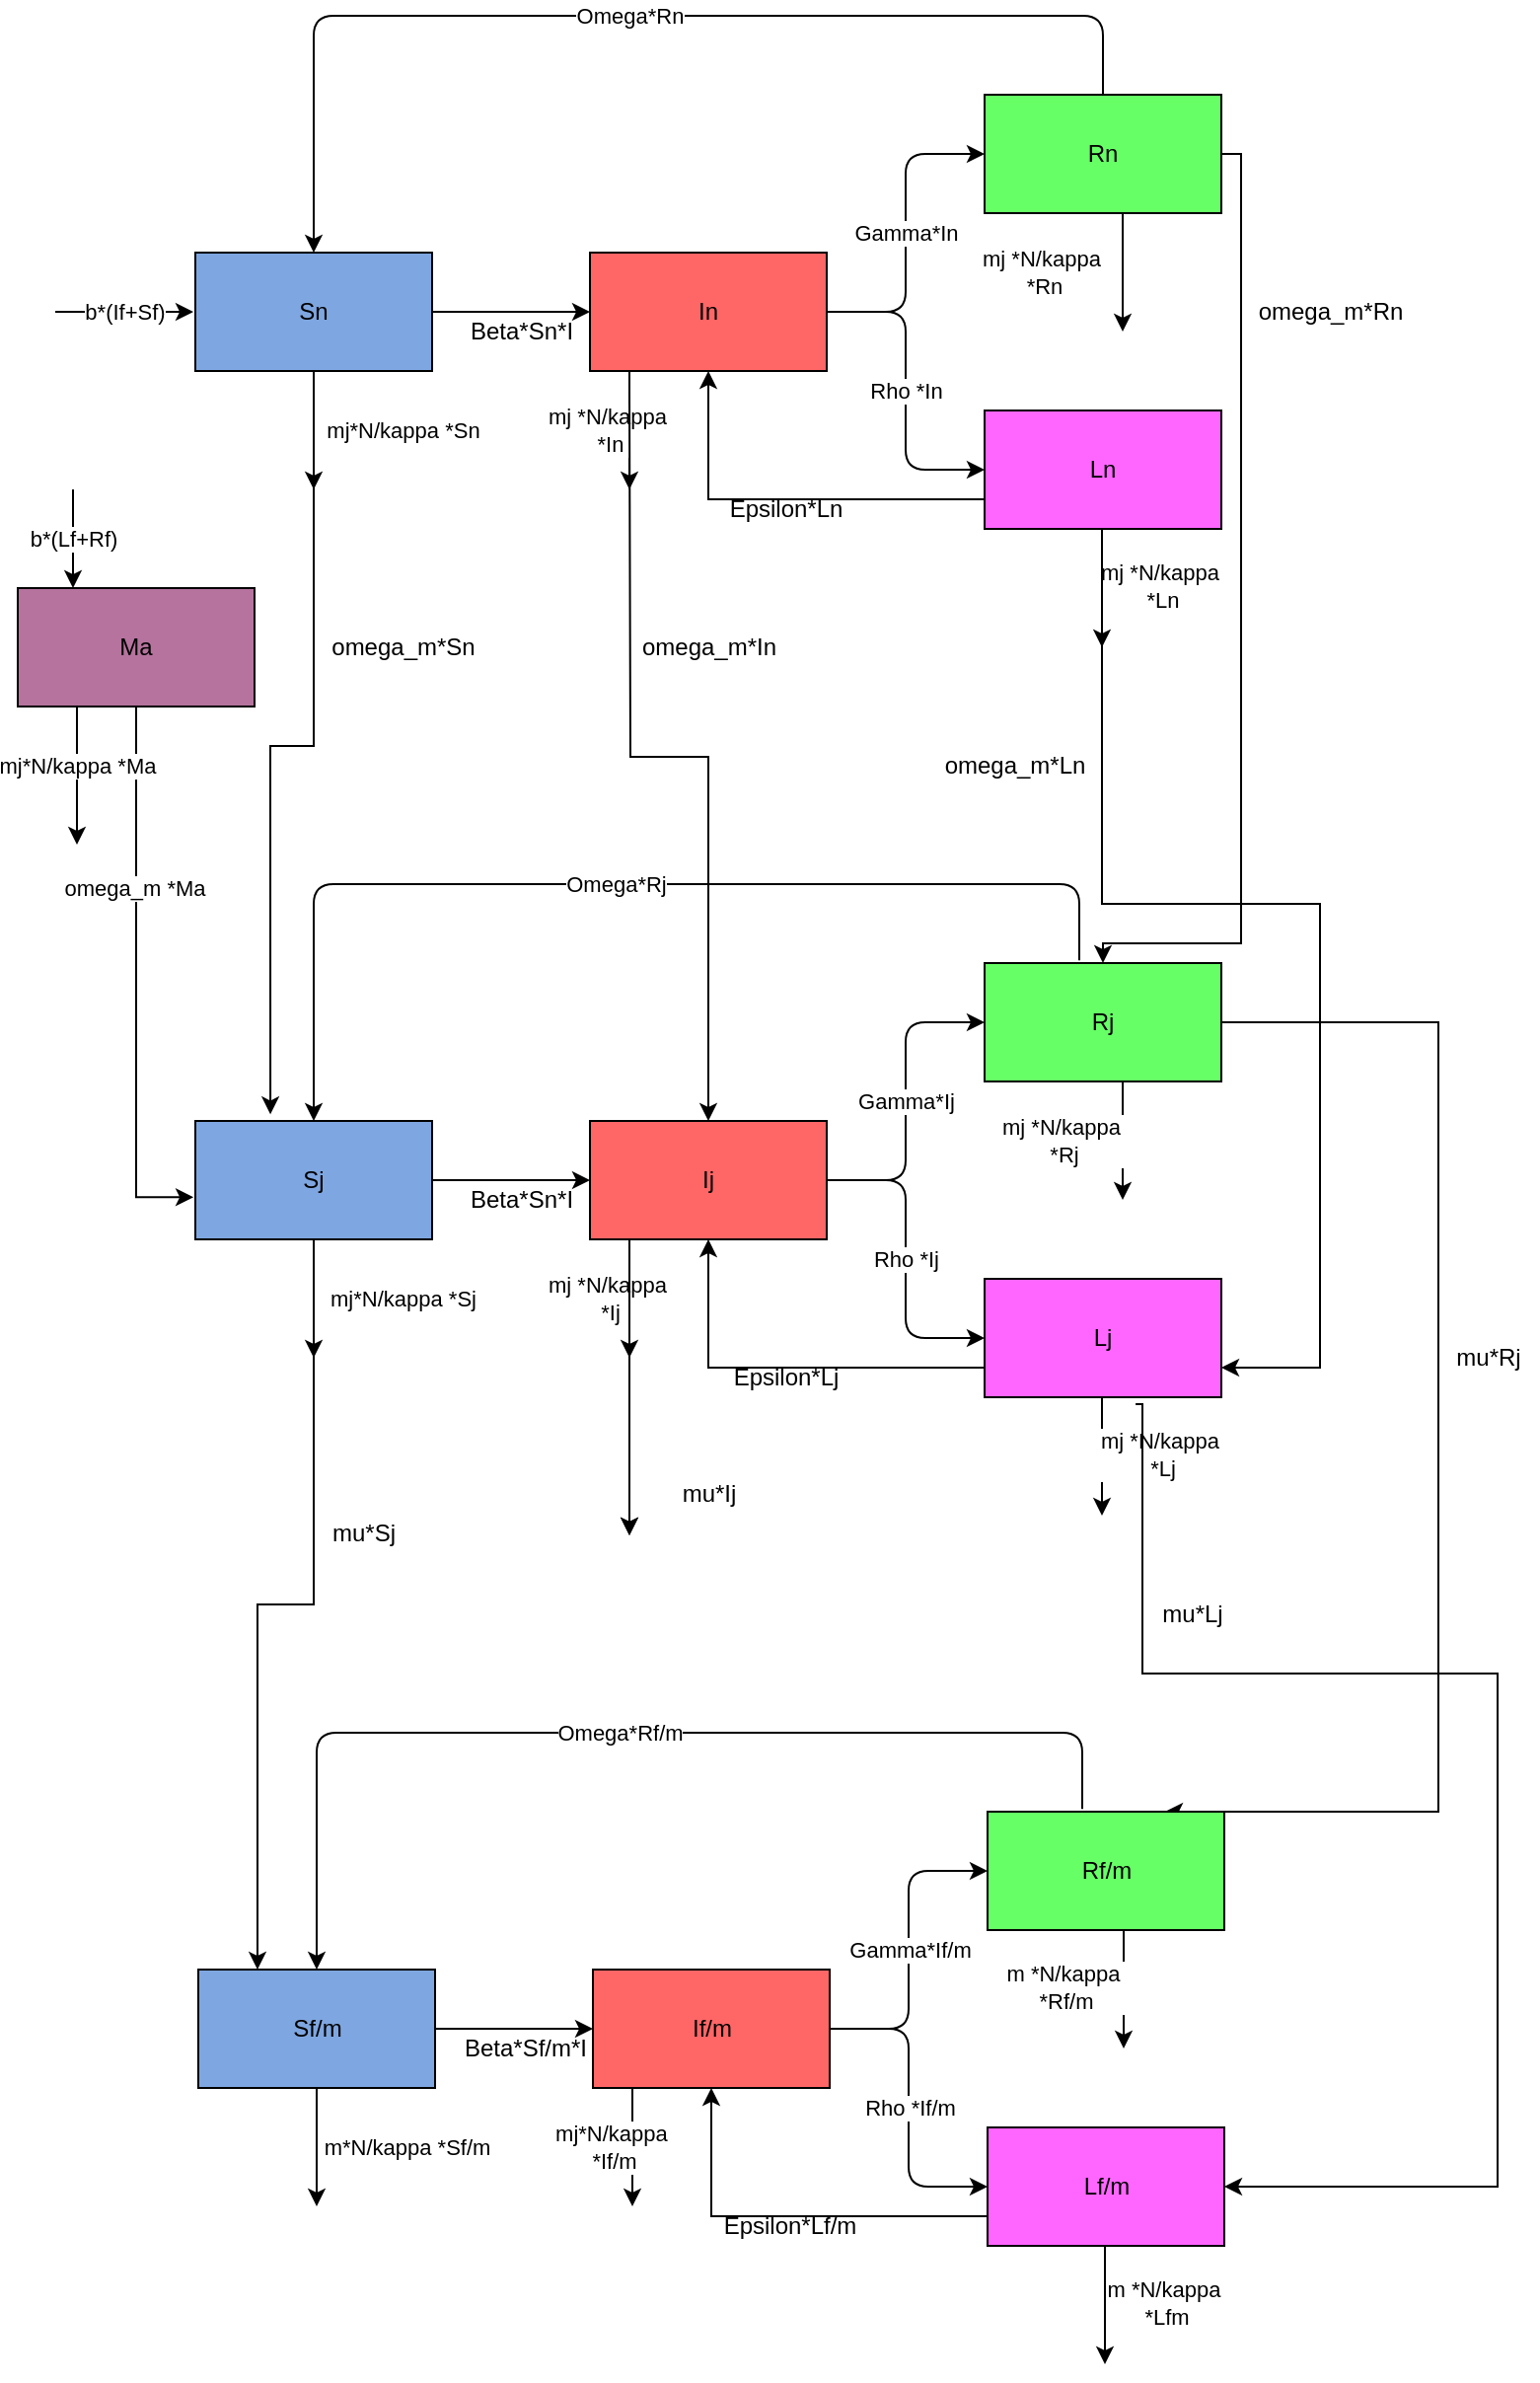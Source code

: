 <mxfile version="13.4.1" type="device"><diagram id="C5RBs43oDa-KdzZeNtuy" name="Page-1"><mxGraphModel dx="2483" dy="1793" grid="1" gridSize="10" guides="1" tooltips="1" connect="1" arrows="1" fold="1" page="1" pageScale="1" pageWidth="827" pageHeight="1169" math="0" shadow="0"><root><mxCell id="WIyWlLk6GJQsqaUBKTNV-0"/><mxCell id="WIyWlLk6GJQsqaUBKTNV-1" parent="WIyWlLk6GJQsqaUBKTNV-0"/><mxCell id="0jyP5xqAeMIW6sBmz34u-48" style="edgeStyle=orthogonalEdgeStyle;rounded=0;orthogonalLoop=1;jettySize=auto;html=1;exitX=0;exitY=0.75;exitDx=0;exitDy=0;entryX=0.5;entryY=1;entryDx=0;entryDy=0;" edge="1" parent="WIyWlLk6GJQsqaUBKTNV-1" source="0jyP5xqAeMIW6sBmz34u-0" target="0jyP5xqAeMIW6sBmz34u-2"><mxGeometry relative="1" as="geometry"><mxPoint x="340" y="190" as="targetPoint"/></mxGeometry></mxCell><mxCell id="0jyP5xqAeMIW6sBmz34u-0" value="Ln" style="rounded=0;whiteSpace=wrap;html=1;fillColor=#FF66FF;" vertex="1" parent="WIyWlLk6GJQsqaUBKTNV-1"><mxGeometry x="480" y="200" width="120" height="60" as="geometry"/></mxCell><mxCell id="0jyP5xqAeMIW6sBmz34u-1" value="S" style="rounded=0;whiteSpace=wrap;html=1;" vertex="1" parent="WIyWlLk6GJQsqaUBKTNV-1"><mxGeometry x="80" y="120" width="120" height="60" as="geometry"/></mxCell><mxCell id="0jyP5xqAeMIW6sBmz34u-2" value="In" style="rounded=0;whiteSpace=wrap;html=1;fillColor=#FF6666;" vertex="1" parent="WIyWlLk6GJQsqaUBKTNV-1"><mxGeometry x="280" y="120" width="120" height="60" as="geometry"/></mxCell><mxCell id="0jyP5xqAeMIW6sBmz34u-19" style="edgeStyle=orthogonalEdgeStyle;rounded=0;orthogonalLoop=1;jettySize=auto;html=1;exitX=1;exitY=0.5;exitDx=0;exitDy=0;entryX=0;entryY=0.5;entryDx=0;entryDy=0;" edge="1" parent="WIyWlLk6GJQsqaUBKTNV-1" source="0jyP5xqAeMIW6sBmz34u-15" target="0jyP5xqAeMIW6sBmz34u-2"><mxGeometry relative="1" as="geometry"/></mxCell><mxCell id="0jyP5xqAeMIW6sBmz34u-82" style="edgeStyle=orthogonalEdgeStyle;rounded=0;orthogonalLoop=1;jettySize=auto;html=1;exitX=0.5;exitY=1;exitDx=0;exitDy=0;entryX=0.317;entryY=-0.056;entryDx=0;entryDy=0;entryPerimeter=0;" edge="1" parent="WIyWlLk6GJQsqaUBKTNV-1" source="0jyP5xqAeMIW6sBmz34u-15" target="0jyP5xqAeMIW6sBmz34u-97"><mxGeometry relative="1" as="geometry"><mxPoint x="140" y="320" as="targetPoint"/></mxGeometry></mxCell><mxCell id="0jyP5xqAeMIW6sBmz34u-15" value="Sn" style="rounded=0;whiteSpace=wrap;html=1;fillColor=#7EA6E0;" vertex="1" parent="WIyWlLk6GJQsqaUBKTNV-1"><mxGeometry x="80" y="120" width="120" height="60" as="geometry"/></mxCell><mxCell id="0jyP5xqAeMIW6sBmz34u-3" value="Rn" style="rounded=0;whiteSpace=wrap;html=1;fillColor=#66FF66;" vertex="1" parent="WIyWlLk6GJQsqaUBKTNV-1"><mxGeometry x="480" y="40" width="120" height="60" as="geometry"/></mxCell><mxCell id="0jyP5xqAeMIW6sBmz34u-24" value="" style="endArrow=classic;html=1;entryX=0;entryY=0.5;entryDx=0;entryDy=0;" edge="1" parent="WIyWlLk6GJQsqaUBKTNV-1" target="0jyP5xqAeMIW6sBmz34u-3"><mxGeometry relative="1" as="geometry"><mxPoint x="400" y="150" as="sourcePoint"/><mxPoint x="500" y="150" as="targetPoint"/><Array as="points"><mxPoint x="440" y="150"/><mxPoint x="440" y="70"/></Array></mxGeometry></mxCell><mxCell id="0jyP5xqAeMIW6sBmz34u-25" value="Gamma*In" style="edgeLabel;resizable=0;html=1;align=center;verticalAlign=middle;" connectable="0" vertex="1" parent="0jyP5xqAeMIW6sBmz34u-24"><mxGeometry relative="1" as="geometry"/></mxCell><mxCell id="0jyP5xqAeMIW6sBmz34u-26" value="" style="endArrow=classic;html=1;exitX=1;exitY=0.5;exitDx=0;exitDy=0;entryX=0;entryY=0.5;entryDx=0;entryDy=0;" edge="1" parent="WIyWlLk6GJQsqaUBKTNV-1" source="0jyP5xqAeMIW6sBmz34u-2" target="0jyP5xqAeMIW6sBmz34u-0"><mxGeometry relative="1" as="geometry"><mxPoint x="440" y="150" as="sourcePoint"/><mxPoint x="490" y="240" as="targetPoint"/><Array as="points"><mxPoint x="440" y="150"/><mxPoint x="440" y="230"/></Array></mxGeometry></mxCell><mxCell id="0jyP5xqAeMIW6sBmz34u-27" value="Rho *In" style="edgeLabel;resizable=0;html=1;align=center;verticalAlign=middle;" connectable="0" vertex="1" parent="0jyP5xqAeMIW6sBmz34u-26"><mxGeometry relative="1" as="geometry"/></mxCell><mxCell id="0jyP5xqAeMIW6sBmz34u-44" value="Beta*Sn*I" style="text;html=1;align=center;verticalAlign=middle;resizable=0;points=[];autosize=1;" vertex="1" parent="WIyWlLk6GJQsqaUBKTNV-1"><mxGeometry x="210" y="150" width="70" height="20" as="geometry"/></mxCell><mxCell id="0jyP5xqAeMIW6sBmz34u-49" value="Epsilon*Ln" style="text;html=1;align=center;verticalAlign=middle;resizable=0;points=[];autosize=1;" vertex="1" parent="WIyWlLk6GJQsqaUBKTNV-1"><mxGeometry x="344" y="240" width="70" height="20" as="geometry"/></mxCell><mxCell id="0jyP5xqAeMIW6sBmz34u-59" value="" style="endArrow=classic;html=1;exitX=0.5;exitY=0;exitDx=0;exitDy=0;entryX=0.5;entryY=0;entryDx=0;entryDy=0;" edge="1" parent="WIyWlLk6GJQsqaUBKTNV-1" source="0jyP5xqAeMIW6sBmz34u-3" target="0jyP5xqAeMIW6sBmz34u-15"><mxGeometry relative="1" as="geometry"><mxPoint x="340" y="140" as="sourcePoint"/><mxPoint x="440" y="140" as="targetPoint"/><Array as="points"><mxPoint x="540"/><mxPoint x="340"/><mxPoint x="140"/></Array></mxGeometry></mxCell><mxCell id="0jyP5xqAeMIW6sBmz34u-60" value="Omega*Rn" style="edgeLabel;resizable=0;html=1;align=center;verticalAlign=middle;" connectable="0" vertex="1" parent="0jyP5xqAeMIW6sBmz34u-59"><mxGeometry relative="1" as="geometry"/></mxCell><mxCell id="0jyP5xqAeMIW6sBmz34u-61" value="" style="endArrow=classic;html=1;exitX=0.5;exitY=1;exitDx=0;exitDy=0;" edge="1" parent="WIyWlLk6GJQsqaUBKTNV-1" source="0jyP5xqAeMIW6sBmz34u-15"><mxGeometry relative="1" as="geometry"><mxPoint x="340" y="140" as="sourcePoint"/><mxPoint x="140" y="240" as="targetPoint"/></mxGeometry></mxCell><mxCell id="0jyP5xqAeMIW6sBmz34u-62" value="mj*N/kappa *Sn" style="edgeLabel;resizable=0;html=1;align=center;verticalAlign=middle;" connectable="0" vertex="1" parent="0jyP5xqAeMIW6sBmz34u-61"><mxGeometry relative="1" as="geometry"><mxPoint x="45" as="offset"/></mxGeometry></mxCell><mxCell id="0jyP5xqAeMIW6sBmz34u-64" value="" style="endArrow=classic;html=1;exitX=0.5;exitY=1;exitDx=0;exitDy=0;" edge="1" parent="WIyWlLk6GJQsqaUBKTNV-1"><mxGeometry relative="1" as="geometry"><mxPoint x="300" y="180" as="sourcePoint"/><mxPoint x="300" y="240" as="targetPoint"/></mxGeometry></mxCell><mxCell id="0jyP5xqAeMIW6sBmz34u-65" value="mj *N/kappa&amp;nbsp;&lt;br&gt;*In" style="edgeLabel;resizable=0;html=1;align=center;verticalAlign=middle;" connectable="0" vertex="1" parent="0jyP5xqAeMIW6sBmz34u-64"><mxGeometry relative="1" as="geometry"><mxPoint x="-10" as="offset"/></mxGeometry></mxCell><mxCell id="0jyP5xqAeMIW6sBmz34u-66" value="" style="endArrow=classic;html=1;exitX=0.5;exitY=1;exitDx=0;exitDy=0;" edge="1" parent="WIyWlLk6GJQsqaUBKTNV-1"><mxGeometry relative="1" as="geometry"><mxPoint x="539.5" y="260" as="sourcePoint"/><mxPoint x="539.5" y="320" as="targetPoint"/></mxGeometry></mxCell><mxCell id="0jyP5xqAeMIW6sBmz34u-67" value="mj *N/kappa&amp;nbsp;&lt;br&gt;*Ln" style="edgeLabel;resizable=0;html=1;align=center;verticalAlign=middle;" connectable="0" vertex="1" parent="0jyP5xqAeMIW6sBmz34u-66"><mxGeometry relative="1" as="geometry"><mxPoint x="30.5" y="-1" as="offset"/></mxGeometry></mxCell><mxCell id="0jyP5xqAeMIW6sBmz34u-68" value="" style="endArrow=classic;html=1;exitX=0.5;exitY=1;exitDx=0;exitDy=0;" edge="1" parent="WIyWlLk6GJQsqaUBKTNV-1"><mxGeometry relative="1" as="geometry"><mxPoint x="550" y="100" as="sourcePoint"/><mxPoint x="550" y="160" as="targetPoint"/></mxGeometry></mxCell><mxCell id="0jyP5xqAeMIW6sBmz34u-69" value="mj *N/kappa&amp;nbsp;&lt;br&gt;*Rn" style="edgeLabel;resizable=0;html=1;align=center;verticalAlign=middle;" connectable="0" vertex="1" parent="0jyP5xqAeMIW6sBmz34u-68"><mxGeometry relative="1" as="geometry"><mxPoint x="-40" as="offset"/></mxGeometry></mxCell><mxCell id="0jyP5xqAeMIW6sBmz34u-73" value="" style="endArrow=classic;html=1;" edge="1" parent="WIyWlLk6GJQsqaUBKTNV-1"><mxGeometry relative="1" as="geometry"><mxPoint x="9" y="150" as="sourcePoint"/><mxPoint x="79" y="150" as="targetPoint"/></mxGeometry></mxCell><mxCell id="0jyP5xqAeMIW6sBmz34u-74" value="b*(If+Sf)" style="edgeLabel;resizable=0;html=1;align=center;verticalAlign=middle;" connectable="0" vertex="1" parent="0jyP5xqAeMIW6sBmz34u-73"><mxGeometry relative="1" as="geometry"/></mxCell><mxCell id="0jyP5xqAeMIW6sBmz34u-83" value="omega_m*Sn" style="text;html=1;align=center;verticalAlign=middle;resizable=0;points=[];autosize=1;" vertex="1" parent="WIyWlLk6GJQsqaUBKTNV-1"><mxGeometry x="140" y="310" width="90" height="20" as="geometry"/></mxCell><mxCell id="0jyP5xqAeMIW6sBmz34u-84" style="edgeStyle=orthogonalEdgeStyle;rounded=0;orthogonalLoop=1;jettySize=auto;html=1;exitX=0.5;exitY=1;exitDx=0;exitDy=0;entryX=0.5;entryY=0;entryDx=0;entryDy=0;" edge="1" parent="WIyWlLk6GJQsqaUBKTNV-1" target="0jyP5xqAeMIW6sBmz34u-94"><mxGeometry relative="1" as="geometry"><mxPoint x="300" y="330" as="targetPoint"/><mxPoint x="300" y="190" as="sourcePoint"/></mxGeometry></mxCell><mxCell id="0jyP5xqAeMIW6sBmz34u-86" value="omega_m*In" style="text;html=1;align=center;verticalAlign=middle;resizable=0;points=[];autosize=1;" vertex="1" parent="WIyWlLk6GJQsqaUBKTNV-1"><mxGeometry x="300" y="310" width="80" height="20" as="geometry"/></mxCell><mxCell id="0jyP5xqAeMIW6sBmz34u-87" value="omega_m*Ln" style="text;html=1;align=center;verticalAlign=middle;resizable=0;points=[];autosize=1;" vertex="1" parent="WIyWlLk6GJQsqaUBKTNV-1"><mxGeometry x="450" y="370" width="90" height="20" as="geometry"/></mxCell><mxCell id="0jyP5xqAeMIW6sBmz34u-88" style="edgeStyle=orthogonalEdgeStyle;rounded=0;orthogonalLoop=1;jettySize=auto;html=1;exitX=0.5;exitY=1;exitDx=0;exitDy=0;entryX=1;entryY=0.75;entryDx=0;entryDy=0;" edge="1" parent="WIyWlLk6GJQsqaUBKTNV-1" target="0jyP5xqAeMIW6sBmz34u-92"><mxGeometry relative="1" as="geometry"><mxPoint x="680" y="680" as="targetPoint"/><mxPoint x="539.5" y="260" as="sourcePoint"/><Array as="points"><mxPoint x="540" y="450"/><mxPoint x="650" y="450"/><mxPoint x="650" y="685"/></Array></mxGeometry></mxCell><mxCell id="0jyP5xqAeMIW6sBmz34u-89" style="edgeStyle=orthogonalEdgeStyle;rounded=0;orthogonalLoop=1;jettySize=auto;html=1;exitX=1;exitY=0.5;exitDx=0;exitDy=0;exitPerimeter=0;entryX=0.5;entryY=0;entryDx=0;entryDy=0;" edge="1" parent="WIyWlLk6GJQsqaUBKTNV-1" source="0jyP5xqAeMIW6sBmz34u-3" target="0jyP5xqAeMIW6sBmz34u-98"><mxGeometry relative="1" as="geometry"><mxPoint x="610" y="150" as="targetPoint"/><mxPoint x="610" y="40" as="sourcePoint"/><Array as="points"><mxPoint x="610" y="70"/><mxPoint x="610" y="470"/><mxPoint x="540" y="470"/></Array></mxGeometry></mxCell><mxCell id="0jyP5xqAeMIW6sBmz34u-90" value="omega_m*Rn" style="text;html=1;align=center;verticalAlign=middle;resizable=0;points=[];autosize=1;" vertex="1" parent="WIyWlLk6GJQsqaUBKTNV-1"><mxGeometry x="610" y="140" width="90" height="20" as="geometry"/></mxCell><mxCell id="0jyP5xqAeMIW6sBmz34u-91" style="edgeStyle=orthogonalEdgeStyle;rounded=0;orthogonalLoop=1;jettySize=auto;html=1;exitX=0;exitY=0.75;exitDx=0;exitDy=0;entryX=0.5;entryY=1;entryDx=0;entryDy=0;" edge="1" parent="WIyWlLk6GJQsqaUBKTNV-1" source="0jyP5xqAeMIW6sBmz34u-92" target="0jyP5xqAeMIW6sBmz34u-94"><mxGeometry relative="1" as="geometry"><mxPoint x="340" y="630" as="targetPoint"/></mxGeometry></mxCell><mxCell id="0jyP5xqAeMIW6sBmz34u-92" value="Lj" style="rounded=0;whiteSpace=wrap;html=1;fillColor=#FF66FF;" vertex="1" parent="WIyWlLk6GJQsqaUBKTNV-1"><mxGeometry x="480" y="640" width="120" height="60" as="geometry"/></mxCell><mxCell id="0jyP5xqAeMIW6sBmz34u-93" value="S" style="rounded=0;whiteSpace=wrap;html=1;" vertex="1" parent="WIyWlLk6GJQsqaUBKTNV-1"><mxGeometry x="80" y="560" width="120" height="60" as="geometry"/></mxCell><mxCell id="0jyP5xqAeMIW6sBmz34u-94" value="Ij" style="rounded=0;whiteSpace=wrap;html=1;fillColor=#FF6666;" vertex="1" parent="WIyWlLk6GJQsqaUBKTNV-1"><mxGeometry x="280" y="560" width="120" height="60" as="geometry"/></mxCell><mxCell id="0jyP5xqAeMIW6sBmz34u-95" style="edgeStyle=orthogonalEdgeStyle;rounded=0;orthogonalLoop=1;jettySize=auto;html=1;exitX=1;exitY=0.5;exitDx=0;exitDy=0;entryX=0;entryY=0.5;entryDx=0;entryDy=0;" edge="1" parent="WIyWlLk6GJQsqaUBKTNV-1" source="0jyP5xqAeMIW6sBmz34u-97" target="0jyP5xqAeMIW6sBmz34u-94"><mxGeometry relative="1" as="geometry"/></mxCell><mxCell id="0jyP5xqAeMIW6sBmz34u-96" style="edgeStyle=orthogonalEdgeStyle;rounded=0;orthogonalLoop=1;jettySize=auto;html=1;exitX=0.5;exitY=1;exitDx=0;exitDy=0;entryX=0.25;entryY=0;entryDx=0;entryDy=0;" edge="1" parent="WIyWlLk6GJQsqaUBKTNV-1" source="0jyP5xqAeMIW6sBmz34u-97" target="0jyP5xqAeMIW6sBmz34u-142"><mxGeometry relative="1" as="geometry"><mxPoint x="140" y="760" as="targetPoint"/></mxGeometry></mxCell><mxCell id="0jyP5xqAeMIW6sBmz34u-97" value="Sj" style="rounded=0;whiteSpace=wrap;html=1;fillColor=#7EA6E0;" vertex="1" parent="WIyWlLk6GJQsqaUBKTNV-1"><mxGeometry x="80" y="560" width="120" height="60" as="geometry"/></mxCell><mxCell id="0jyP5xqAeMIW6sBmz34u-98" value="Rj" style="rounded=0;whiteSpace=wrap;html=1;fillColor=#66FF66;" vertex="1" parent="WIyWlLk6GJQsqaUBKTNV-1"><mxGeometry x="480" y="480" width="120" height="60" as="geometry"/></mxCell><mxCell id="0jyP5xqAeMIW6sBmz34u-99" value="" style="endArrow=classic;html=1;entryX=0;entryY=0.5;entryDx=0;entryDy=0;" edge="1" parent="WIyWlLk6GJQsqaUBKTNV-1" target="0jyP5xqAeMIW6sBmz34u-98"><mxGeometry relative="1" as="geometry"><mxPoint x="400" y="590" as="sourcePoint"/><mxPoint x="500" y="590" as="targetPoint"/><Array as="points"><mxPoint x="440" y="590"/><mxPoint x="440" y="510"/></Array></mxGeometry></mxCell><mxCell id="0jyP5xqAeMIW6sBmz34u-100" value="Gamma*Ij" style="edgeLabel;resizable=0;html=1;align=center;verticalAlign=middle;" connectable="0" vertex="1" parent="0jyP5xqAeMIW6sBmz34u-99"><mxGeometry relative="1" as="geometry"/></mxCell><mxCell id="0jyP5xqAeMIW6sBmz34u-101" value="" style="endArrow=classic;html=1;exitX=1;exitY=0.5;exitDx=0;exitDy=0;entryX=0;entryY=0.5;entryDx=0;entryDy=0;" edge="1" parent="WIyWlLk6GJQsqaUBKTNV-1" source="0jyP5xqAeMIW6sBmz34u-94" target="0jyP5xqAeMIW6sBmz34u-92"><mxGeometry relative="1" as="geometry"><mxPoint x="440" y="590" as="sourcePoint"/><mxPoint x="490" y="680" as="targetPoint"/><Array as="points"><mxPoint x="440" y="590"/><mxPoint x="440" y="670"/></Array></mxGeometry></mxCell><mxCell id="0jyP5xqAeMIW6sBmz34u-102" value="Rho *Ij" style="edgeLabel;resizable=0;html=1;align=center;verticalAlign=middle;" connectable="0" vertex="1" parent="0jyP5xqAeMIW6sBmz34u-101"><mxGeometry relative="1" as="geometry"/></mxCell><mxCell id="0jyP5xqAeMIW6sBmz34u-103" value="Beta*Sn*I" style="text;html=1;align=center;verticalAlign=middle;resizable=0;points=[];autosize=1;" vertex="1" parent="WIyWlLk6GJQsqaUBKTNV-1"><mxGeometry x="210" y="590" width="70" height="20" as="geometry"/></mxCell><mxCell id="0jyP5xqAeMIW6sBmz34u-104" value="Epsilon*Lj" style="text;html=1;align=center;verticalAlign=middle;resizable=0;points=[];autosize=1;" vertex="1" parent="WIyWlLk6GJQsqaUBKTNV-1"><mxGeometry x="344" y="680" width="70" height="20" as="geometry"/></mxCell><mxCell id="0jyP5xqAeMIW6sBmz34u-105" value="" style="endArrow=classic;html=1;exitX=0.4;exitY=-0.022;exitDx=0;exitDy=0;entryX=0.5;entryY=0;entryDx=0;entryDy=0;exitPerimeter=0;" edge="1" parent="WIyWlLk6GJQsqaUBKTNV-1" source="0jyP5xqAeMIW6sBmz34u-98" target="0jyP5xqAeMIW6sBmz34u-97"><mxGeometry relative="1" as="geometry"><mxPoint x="340" y="580" as="sourcePoint"/><mxPoint x="440" y="580" as="targetPoint"/><Array as="points"><mxPoint x="528" y="440"/><mxPoint x="340" y="440"/><mxPoint x="140" y="440"/></Array></mxGeometry></mxCell><mxCell id="0jyP5xqAeMIW6sBmz34u-106" value="Omega*Rj" style="edgeLabel;resizable=0;html=1;align=center;verticalAlign=middle;" connectable="0" vertex="1" parent="0jyP5xqAeMIW6sBmz34u-105"><mxGeometry relative="1" as="geometry"/></mxCell><mxCell id="0jyP5xqAeMIW6sBmz34u-107" value="" style="endArrow=classic;html=1;exitX=0.5;exitY=1;exitDx=0;exitDy=0;" edge="1" parent="WIyWlLk6GJQsqaUBKTNV-1" source="0jyP5xqAeMIW6sBmz34u-97"><mxGeometry relative="1" as="geometry"><mxPoint x="340" y="580" as="sourcePoint"/><mxPoint x="140" y="680" as="targetPoint"/></mxGeometry></mxCell><mxCell id="0jyP5xqAeMIW6sBmz34u-108" value="mj*N/kappa *Sj" style="edgeLabel;resizable=0;html=1;align=center;verticalAlign=middle;" connectable="0" vertex="1" parent="0jyP5xqAeMIW6sBmz34u-107"><mxGeometry relative="1" as="geometry"><mxPoint x="45" as="offset"/></mxGeometry></mxCell><mxCell id="0jyP5xqAeMIW6sBmz34u-109" value="" style="endArrow=classic;html=1;exitX=0.5;exitY=1;exitDx=0;exitDy=0;" edge="1" parent="WIyWlLk6GJQsqaUBKTNV-1"><mxGeometry relative="1" as="geometry"><mxPoint x="300" y="620" as="sourcePoint"/><mxPoint x="300" y="680" as="targetPoint"/></mxGeometry></mxCell><mxCell id="0jyP5xqAeMIW6sBmz34u-110" value="mj *N/kappa&amp;nbsp;&lt;br&gt;*Ij" style="edgeLabel;resizable=0;html=1;align=center;verticalAlign=middle;" connectable="0" vertex="1" parent="0jyP5xqAeMIW6sBmz34u-109"><mxGeometry relative="1" as="geometry"><mxPoint x="-10" as="offset"/></mxGeometry></mxCell><mxCell id="0jyP5xqAeMIW6sBmz34u-111" value="" style="endArrow=classic;html=1;exitX=0.5;exitY=1;exitDx=0;exitDy=0;" edge="1" parent="WIyWlLk6GJQsqaUBKTNV-1"><mxGeometry relative="1" as="geometry"><mxPoint x="539.5" y="700" as="sourcePoint"/><mxPoint x="539.5" y="760" as="targetPoint"/></mxGeometry></mxCell><mxCell id="0jyP5xqAeMIW6sBmz34u-112" value="mj *N/kappa&amp;nbsp;&lt;br&gt;*Lj" style="edgeLabel;resizable=0;html=1;align=center;verticalAlign=middle;" connectable="0" vertex="1" parent="0jyP5xqAeMIW6sBmz34u-111"><mxGeometry relative="1" as="geometry"><mxPoint x="30.5" y="-1" as="offset"/></mxGeometry></mxCell><mxCell id="0jyP5xqAeMIW6sBmz34u-113" value="" style="endArrow=classic;html=1;exitX=0.5;exitY=1;exitDx=0;exitDy=0;" edge="1" parent="WIyWlLk6GJQsqaUBKTNV-1"><mxGeometry relative="1" as="geometry"><mxPoint x="550" y="540" as="sourcePoint"/><mxPoint x="550" y="600" as="targetPoint"/></mxGeometry></mxCell><mxCell id="0jyP5xqAeMIW6sBmz34u-114" value="mj *N/kappa&amp;nbsp;&lt;br&gt;*Rj" style="edgeLabel;resizable=0;html=1;align=center;verticalAlign=middle;" connectable="0" vertex="1" parent="0jyP5xqAeMIW6sBmz34u-113"><mxGeometry relative="1" as="geometry"><mxPoint x="-30" as="offset"/></mxGeometry></mxCell><mxCell id="0jyP5xqAeMIW6sBmz34u-117" value="mu*Sj" style="text;html=1;align=center;verticalAlign=middle;resizable=0;points=[];autosize=1;" vertex="1" parent="WIyWlLk6GJQsqaUBKTNV-1"><mxGeometry x="140" y="759" width="50" height="20" as="geometry"/></mxCell><mxCell id="0jyP5xqAeMIW6sBmz34u-118" style="edgeStyle=orthogonalEdgeStyle;rounded=0;orthogonalLoop=1;jettySize=auto;html=1;exitX=0.5;exitY=1;exitDx=0;exitDy=0;" edge="1" parent="WIyWlLk6GJQsqaUBKTNV-1"><mxGeometry relative="1" as="geometry"><mxPoint x="300" y="770" as="targetPoint"/><mxPoint x="300" y="630" as="sourcePoint"/></mxGeometry></mxCell><mxCell id="0jyP5xqAeMIW6sBmz34u-119" style="edgeStyle=orthogonalEdgeStyle;rounded=0;orthogonalLoop=1;jettySize=auto;html=1;exitX=0.5;exitY=1;exitDx=0;exitDy=0;" edge="1" parent="WIyWlLk6GJQsqaUBKTNV-1"><mxGeometry relative="1" as="geometry"><mxPoint x="300" y="770" as="targetPoint"/><mxPoint x="300" y="630" as="sourcePoint"/></mxGeometry></mxCell><mxCell id="0jyP5xqAeMIW6sBmz34u-120" value="mu*Ij" style="text;html=1;align=center;verticalAlign=middle;resizable=0;points=[];autosize=1;" vertex="1" parent="WIyWlLk6GJQsqaUBKTNV-1"><mxGeometry x="320" y="739" width="40" height="20" as="geometry"/></mxCell><mxCell id="0jyP5xqAeMIW6sBmz34u-121" value="mu*Lj" style="text;html=1;align=center;verticalAlign=middle;resizable=0;points=[];autosize=1;" vertex="1" parent="WIyWlLk6GJQsqaUBKTNV-1"><mxGeometry x="560" y="800" width="50" height="20" as="geometry"/></mxCell><mxCell id="0jyP5xqAeMIW6sBmz34u-122" style="edgeStyle=orthogonalEdgeStyle;rounded=0;orthogonalLoop=1;jettySize=auto;html=1;exitX=0.638;exitY=1.059;exitDx=0;exitDy=0;exitPerimeter=0;entryX=1;entryY=0.5;entryDx=0;entryDy=0;" edge="1" parent="WIyWlLk6GJQsqaUBKTNV-1" source="0jyP5xqAeMIW6sBmz34u-92" target="0jyP5xqAeMIW6sBmz34u-137"><mxGeometry relative="1" as="geometry"><mxPoint x="730" y="870" as="targetPoint"/><mxPoint x="539.5" y="700" as="sourcePoint"/><Array as="points"><mxPoint x="560" y="704"/><mxPoint x="560" y="840"/><mxPoint x="740" y="840"/><mxPoint x="740" y="1100"/></Array></mxGeometry></mxCell><mxCell id="0jyP5xqAeMIW6sBmz34u-123" style="edgeStyle=orthogonalEdgeStyle;rounded=0;orthogonalLoop=1;jettySize=auto;html=1;exitX=1;exitY=0.5;exitDx=0;exitDy=0;exitPerimeter=0;entryX=0.75;entryY=0;entryDx=0;entryDy=0;" edge="1" parent="WIyWlLk6GJQsqaUBKTNV-1" source="0jyP5xqAeMIW6sBmz34u-98" target="0jyP5xqAeMIW6sBmz34u-143"><mxGeometry relative="1" as="geometry"><mxPoint x="610" y="590" as="targetPoint"/><mxPoint x="610" y="480" as="sourcePoint"/><Array as="points"><mxPoint x="710" y="510"/><mxPoint x="710" y="910"/></Array></mxGeometry></mxCell><mxCell id="0jyP5xqAeMIW6sBmz34u-127" style="edgeStyle=orthogonalEdgeStyle;rounded=0;orthogonalLoop=1;jettySize=auto;html=1;entryX=-0.008;entryY=0.644;entryDx=0;entryDy=0;entryPerimeter=0;" edge="1" parent="WIyWlLk6GJQsqaUBKTNV-1" source="0jyP5xqAeMIW6sBmz34u-126" target="0jyP5xqAeMIW6sBmz34u-97"><mxGeometry relative="1" as="geometry"/></mxCell><mxCell id="0jyP5xqAeMIW6sBmz34u-128" value="omega_m *Ma" style="edgeLabel;html=1;align=center;verticalAlign=middle;resizable=0;points=[];" vertex="1" connectable="0" parent="0jyP5xqAeMIW6sBmz34u-127"><mxGeometry x="-0.337" y="-1" relative="1" as="geometry"><mxPoint as="offset"/></mxGeometry></mxCell><mxCell id="0jyP5xqAeMIW6sBmz34u-126" value="Ma" style="rounded=0;whiteSpace=wrap;html=1;fillColor=#B5739D;" vertex="1" parent="WIyWlLk6GJQsqaUBKTNV-1"><mxGeometry x="-10" y="290" width="120" height="60" as="geometry"/></mxCell><mxCell id="0jyP5xqAeMIW6sBmz34u-129" value="mu*Rj" style="text;html=1;align=center;verticalAlign=middle;resizable=0;points=[];autosize=1;" vertex="1" parent="WIyWlLk6GJQsqaUBKTNV-1"><mxGeometry x="710" y="670" width="50" height="20" as="geometry"/></mxCell><mxCell id="0jyP5xqAeMIW6sBmz34u-130" value="" style="endArrow=classic;html=1;exitX=0.25;exitY=1;exitDx=0;exitDy=0;" edge="1" parent="WIyWlLk6GJQsqaUBKTNV-1" source="0jyP5xqAeMIW6sBmz34u-126"><mxGeometry relative="1" as="geometry"><mxPoint x="-40" y="360" as="sourcePoint"/><mxPoint x="20" y="420" as="targetPoint"/></mxGeometry></mxCell><mxCell id="0jyP5xqAeMIW6sBmz34u-131" value="mj*N/kappa *Ma" style="edgeLabel;resizable=0;html=1;align=center;verticalAlign=middle;" connectable="0" vertex="1" parent="0jyP5xqAeMIW6sBmz34u-130"><mxGeometry relative="1" as="geometry"><mxPoint y="-5" as="offset"/></mxGeometry></mxCell><mxCell id="0jyP5xqAeMIW6sBmz34u-132" value="" style="endArrow=classic;html=1;entryX=0.25;entryY=0;entryDx=0;entryDy=0;" edge="1" parent="WIyWlLk6GJQsqaUBKTNV-1"><mxGeometry relative="1" as="geometry"><mxPoint x="18" y="240" as="sourcePoint"/><mxPoint x="18" y="290" as="targetPoint"/></mxGeometry></mxCell><mxCell id="0jyP5xqAeMIW6sBmz34u-133" value="b*(Lf+Rf)" style="edgeLabel;resizable=0;html=1;align=center;verticalAlign=middle;" connectable="0" vertex="1" parent="0jyP5xqAeMIW6sBmz34u-132"><mxGeometry relative="1" as="geometry"/></mxCell><mxCell id="0jyP5xqAeMIW6sBmz34u-136" style="edgeStyle=orthogonalEdgeStyle;rounded=0;orthogonalLoop=1;jettySize=auto;html=1;exitX=0;exitY=0.75;exitDx=0;exitDy=0;entryX=0.5;entryY=1;entryDx=0;entryDy=0;" edge="1" parent="WIyWlLk6GJQsqaUBKTNV-1" source="0jyP5xqAeMIW6sBmz34u-137" target="0jyP5xqAeMIW6sBmz34u-139"><mxGeometry relative="1" as="geometry"><mxPoint x="341.5" y="1060" as="targetPoint"/></mxGeometry></mxCell><mxCell id="0jyP5xqAeMIW6sBmz34u-137" value="Lf/m" style="rounded=0;whiteSpace=wrap;html=1;fillColor=#FF66FF;" vertex="1" parent="WIyWlLk6GJQsqaUBKTNV-1"><mxGeometry x="481.5" y="1070" width="120" height="60" as="geometry"/></mxCell><mxCell id="0jyP5xqAeMIW6sBmz34u-138" value="S" style="rounded=0;whiteSpace=wrap;html=1;" vertex="1" parent="WIyWlLk6GJQsqaUBKTNV-1"><mxGeometry x="81.5" y="990" width="120" height="60" as="geometry"/></mxCell><mxCell id="0jyP5xqAeMIW6sBmz34u-139" value="If/m" style="rounded=0;whiteSpace=wrap;html=1;fillColor=#FF6666;" vertex="1" parent="WIyWlLk6GJQsqaUBKTNV-1"><mxGeometry x="281.5" y="990" width="120" height="60" as="geometry"/></mxCell><mxCell id="0jyP5xqAeMIW6sBmz34u-140" style="edgeStyle=orthogonalEdgeStyle;rounded=0;orthogonalLoop=1;jettySize=auto;html=1;exitX=1;exitY=0.5;exitDx=0;exitDy=0;entryX=0;entryY=0.5;entryDx=0;entryDy=0;" edge="1" parent="WIyWlLk6GJQsqaUBKTNV-1" source="0jyP5xqAeMIW6sBmz34u-142" target="0jyP5xqAeMIW6sBmz34u-139"><mxGeometry relative="1" as="geometry"/></mxCell><mxCell id="0jyP5xqAeMIW6sBmz34u-142" value="Sf/m" style="rounded=0;whiteSpace=wrap;html=1;fillColor=#7EA6E0;" vertex="1" parent="WIyWlLk6GJQsqaUBKTNV-1"><mxGeometry x="81.5" y="990" width="120" height="60" as="geometry"/></mxCell><mxCell id="0jyP5xqAeMIW6sBmz34u-143" value="Rf/m" style="rounded=0;whiteSpace=wrap;html=1;fillColor=#66FF66;" vertex="1" parent="WIyWlLk6GJQsqaUBKTNV-1"><mxGeometry x="481.5" y="910" width="120" height="60" as="geometry"/></mxCell><mxCell id="0jyP5xqAeMIW6sBmz34u-144" value="" style="endArrow=classic;html=1;entryX=0;entryY=0.5;entryDx=0;entryDy=0;" edge="1" parent="WIyWlLk6GJQsqaUBKTNV-1" target="0jyP5xqAeMIW6sBmz34u-143"><mxGeometry relative="1" as="geometry"><mxPoint x="401.5" y="1020" as="sourcePoint"/><mxPoint x="501.5" y="1020" as="targetPoint"/><Array as="points"><mxPoint x="441.5" y="1020"/><mxPoint x="441.5" y="940"/></Array></mxGeometry></mxCell><mxCell id="0jyP5xqAeMIW6sBmz34u-145" value="Gamma*If/m" style="edgeLabel;resizable=0;html=1;align=center;verticalAlign=middle;" connectable="0" vertex="1" parent="0jyP5xqAeMIW6sBmz34u-144"><mxGeometry relative="1" as="geometry"/></mxCell><mxCell id="0jyP5xqAeMIW6sBmz34u-146" value="" style="endArrow=classic;html=1;exitX=1;exitY=0.5;exitDx=0;exitDy=0;entryX=0;entryY=0.5;entryDx=0;entryDy=0;" edge="1" parent="WIyWlLk6GJQsqaUBKTNV-1" source="0jyP5xqAeMIW6sBmz34u-139" target="0jyP5xqAeMIW6sBmz34u-137"><mxGeometry relative="1" as="geometry"><mxPoint x="441.5" y="1020" as="sourcePoint"/><mxPoint x="491.5" y="1110" as="targetPoint"/><Array as="points"><mxPoint x="441.5" y="1020"/><mxPoint x="441.5" y="1100"/></Array></mxGeometry></mxCell><mxCell id="0jyP5xqAeMIW6sBmz34u-147" value="Rho *If/m" style="edgeLabel;resizable=0;html=1;align=center;verticalAlign=middle;" connectable="0" vertex="1" parent="0jyP5xqAeMIW6sBmz34u-146"><mxGeometry relative="1" as="geometry"/></mxCell><mxCell id="0jyP5xqAeMIW6sBmz34u-148" value="Beta*Sf/m*I" style="text;html=1;align=center;verticalAlign=middle;resizable=0;points=[];autosize=1;" vertex="1" parent="WIyWlLk6GJQsqaUBKTNV-1"><mxGeometry x="206.5" y="1020" width="80" height="20" as="geometry"/></mxCell><mxCell id="0jyP5xqAeMIW6sBmz34u-149" value="Epsilon*Lf/m" style="text;html=1;align=center;verticalAlign=middle;resizable=0;points=[];autosize=1;" vertex="1" parent="WIyWlLk6GJQsqaUBKTNV-1"><mxGeometry x="340.5" y="1110" width="80" height="20" as="geometry"/></mxCell><mxCell id="0jyP5xqAeMIW6sBmz34u-150" value="" style="endArrow=classic;html=1;exitX=0.4;exitY=-0.022;exitDx=0;exitDy=0;entryX=0.5;entryY=0;entryDx=0;entryDy=0;exitPerimeter=0;" edge="1" parent="WIyWlLk6GJQsqaUBKTNV-1" source="0jyP5xqAeMIW6sBmz34u-143" target="0jyP5xqAeMIW6sBmz34u-142"><mxGeometry relative="1" as="geometry"><mxPoint x="341.5" y="1010" as="sourcePoint"/><mxPoint x="441.5" y="1010" as="targetPoint"/><Array as="points"><mxPoint x="529.5" y="870"/><mxPoint x="341.5" y="870"/><mxPoint x="141.5" y="870"/></Array></mxGeometry></mxCell><mxCell id="0jyP5xqAeMIW6sBmz34u-151" value="Omega*Rf/m" style="edgeLabel;resizable=0;html=1;align=center;verticalAlign=middle;" connectable="0" vertex="1" parent="0jyP5xqAeMIW6sBmz34u-150"><mxGeometry relative="1" as="geometry"><mxPoint as="offset"/></mxGeometry></mxCell><mxCell id="0jyP5xqAeMIW6sBmz34u-152" value="" style="endArrow=classic;html=1;exitX=0.5;exitY=1;exitDx=0;exitDy=0;" edge="1" parent="WIyWlLk6GJQsqaUBKTNV-1" source="0jyP5xqAeMIW6sBmz34u-142"><mxGeometry relative="1" as="geometry"><mxPoint x="341.5" y="1010" as="sourcePoint"/><mxPoint x="141.5" y="1110" as="targetPoint"/></mxGeometry></mxCell><mxCell id="0jyP5xqAeMIW6sBmz34u-153" value="m*N/kappa *Sf/m" style="edgeLabel;resizable=0;html=1;align=center;verticalAlign=middle;" connectable="0" vertex="1" parent="0jyP5xqAeMIW6sBmz34u-152"><mxGeometry relative="1" as="geometry"><mxPoint x="45" as="offset"/></mxGeometry></mxCell><mxCell id="0jyP5xqAeMIW6sBmz34u-154" value="" style="endArrow=classic;html=1;exitX=0.5;exitY=1;exitDx=0;exitDy=0;" edge="1" parent="WIyWlLk6GJQsqaUBKTNV-1"><mxGeometry relative="1" as="geometry"><mxPoint x="301.5" y="1050" as="sourcePoint"/><mxPoint x="301.5" y="1110" as="targetPoint"/></mxGeometry></mxCell><mxCell id="0jyP5xqAeMIW6sBmz34u-155" value="mj*N/kappa&amp;nbsp;&lt;br&gt;*If/m" style="edgeLabel;resizable=0;html=1;align=center;verticalAlign=middle;" connectable="0" vertex="1" parent="0jyP5xqAeMIW6sBmz34u-154"><mxGeometry relative="1" as="geometry"><mxPoint x="-10" as="offset"/></mxGeometry></mxCell><mxCell id="0jyP5xqAeMIW6sBmz34u-156" value="" style="endArrow=classic;html=1;exitX=0.5;exitY=1;exitDx=0;exitDy=0;" edge="1" parent="WIyWlLk6GJQsqaUBKTNV-1"><mxGeometry relative="1" as="geometry"><mxPoint x="541" y="1130" as="sourcePoint"/><mxPoint x="541" y="1190" as="targetPoint"/></mxGeometry></mxCell><mxCell id="0jyP5xqAeMIW6sBmz34u-157" value="m *N/kappa&amp;nbsp;&lt;br&gt;*Lfm" style="edgeLabel;resizable=0;html=1;align=center;verticalAlign=middle;" connectable="0" vertex="1" parent="0jyP5xqAeMIW6sBmz34u-156"><mxGeometry relative="1" as="geometry"><mxPoint x="30.5" y="-1" as="offset"/></mxGeometry></mxCell><mxCell id="0jyP5xqAeMIW6sBmz34u-158" value="" style="endArrow=classic;html=1;exitX=0.5;exitY=1;exitDx=0;exitDy=0;" edge="1" parent="WIyWlLk6GJQsqaUBKTNV-1"><mxGeometry relative="1" as="geometry"><mxPoint x="550.5" y="970" as="sourcePoint"/><mxPoint x="550.5" y="1030" as="targetPoint"/></mxGeometry></mxCell><mxCell id="0jyP5xqAeMIW6sBmz34u-159" value="m *N/kappa&amp;nbsp;&lt;br&gt;*Rf/m" style="edgeLabel;resizable=0;html=1;align=center;verticalAlign=middle;" connectable="0" vertex="1" parent="0jyP5xqAeMIW6sBmz34u-158"><mxGeometry relative="1" as="geometry"><mxPoint x="-30" y="-1" as="offset"/></mxGeometry></mxCell></root></mxGraphModel></diagram></mxfile>